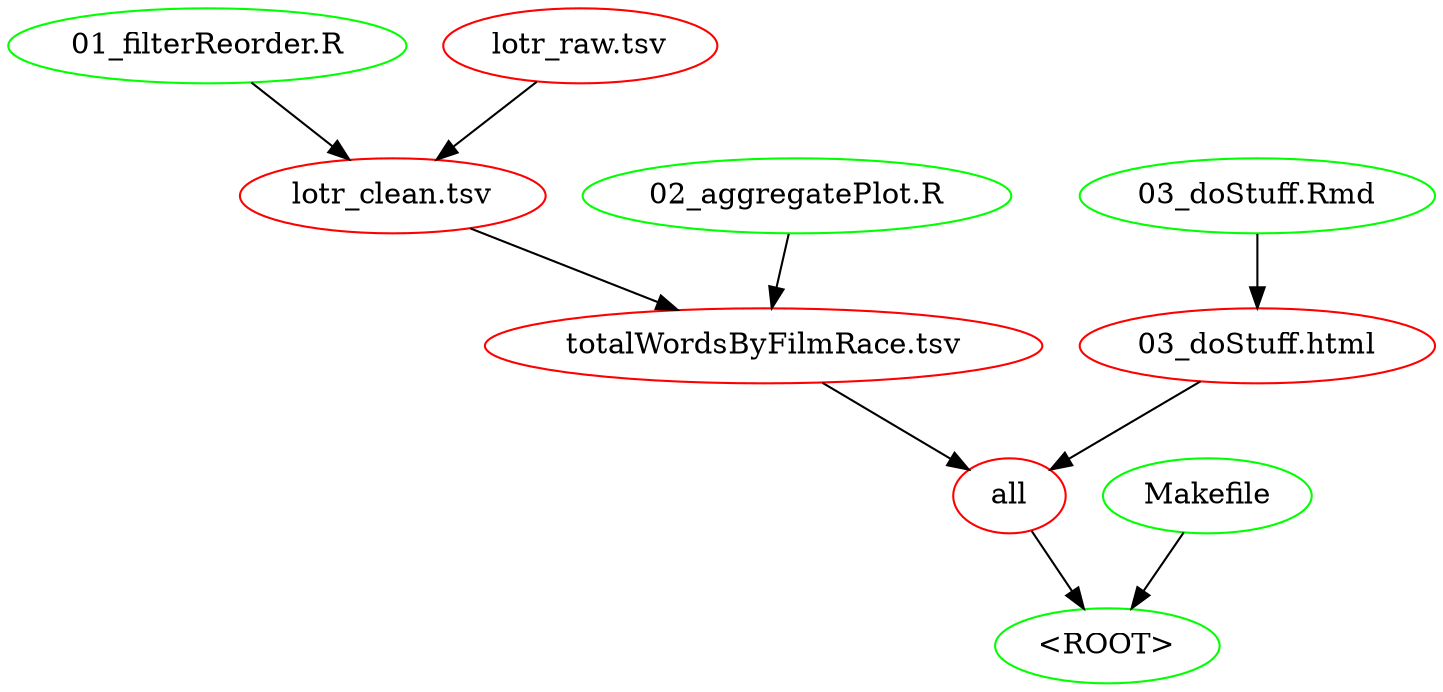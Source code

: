 digraph G {
n7[label="01_filterReorder.R", color="green"];
n8[label="02_aggregatePlot.R", color="green"];
n10[label="03_doStuff.Rmd", color="green"];
n9[label="03_doStuff.html", color="red"];
n1[label="<ROOT>", color="green"];
n2[label="Makefile", color="green"];
n3[label="all", color="red"];
n5[label="lotr_clean.tsv", color="red"];
n6[label="lotr_raw.tsv", color="red"];
n4[label="totalWordsByFilmRace.tsv", color="red"];
n10 -> n9 ; 
n2 -> n1 ; 
n3 -> n1 ; 
n9 -> n3 ; 
n4 -> n3 ; 
n7 -> n5 ; 
n6 -> n5 ; 
n8 -> n4 ; 
n5 -> n4 ; 
}
